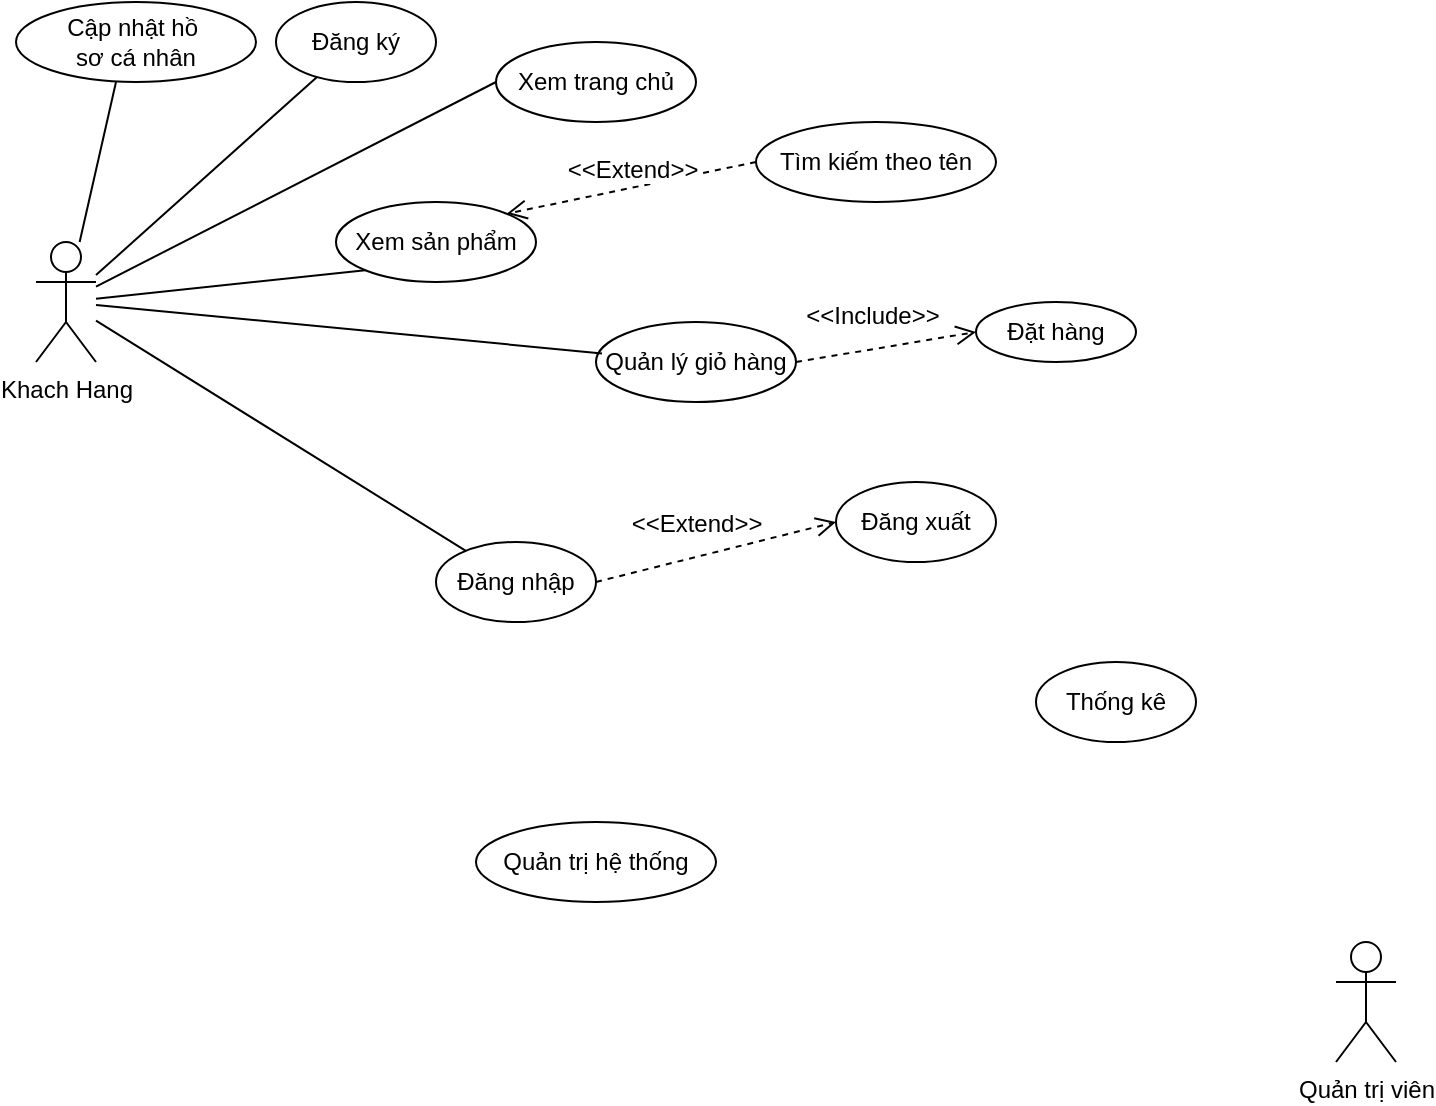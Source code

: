 <mxfile version="20.3.0" type="device"><diagram id="Dc9OP__zKSaLxlEuvdSV" name="Page-1"><mxGraphModel dx="1187" dy="625" grid="1" gridSize="10" guides="1" tooltips="1" connect="1" arrows="1" fold="1" page="1" pageScale="1" pageWidth="850" pageHeight="1100" math="0" shadow="0"><root><mxCell id="0"/><mxCell id="1" parent="0"/><mxCell id="kielVlRomg8z09FXHdye-1" value="Khach Hang&lt;br&gt;" style="shape=umlActor;verticalLabelPosition=bottom;verticalAlign=top;html=1;outlineConnect=0;" vertex="1" parent="1"><mxGeometry x="80" y="140" width="30" height="60" as="geometry"/></mxCell><mxCell id="kielVlRomg8z09FXHdye-2" value="Đăng ký" style="ellipse;whiteSpace=wrap;html=1;" vertex="1" parent="1"><mxGeometry x="200" y="20" width="80" height="40" as="geometry"/></mxCell><mxCell id="kielVlRomg8z09FXHdye-3" value="Xem sản phẩm" style="ellipse;whiteSpace=wrap;html=1;" vertex="1" parent="1"><mxGeometry x="230" y="120" width="100" height="40" as="geometry"/></mxCell><mxCell id="kielVlRomg8z09FXHdye-4" value="Xem trang chủ&lt;span style=&quot;color: rgba(0, 0, 0, 0); font-family: monospace; font-size: 0px; text-align: start;&quot;&gt;%3CmxGraphModel%3E%3Croot%3E%3CmxCell%20id%3D%220%22%2F%3E%3CmxCell%20id%3D%221%22%20parent%3D%220%22%2F%3E%3CmxCell%20id%3D%222%22%20value%3D%22Xem%20s%E1%BA%A3n%20ph%E1%BA%A9m%22%20style%3D%22ellipse%3BwhiteSpace%3Dwrap%3Bhtml%3D1%3B%22%20vertex%3D%221%22%20parent%3D%221%22%3E%3CmxGeometry%20x%3D%22230%22%20y%3D%22120%22%20width%3D%22100%22%20height%3D%2240%22%20as%3D%22geometry%22%2F%3E%3C%2FmxCell%3E%3C%2Froot%3E%3C%2FmxGraphModel%3E&lt;/span&gt;" style="ellipse;whiteSpace=wrap;html=1;" vertex="1" parent="1"><mxGeometry x="310" y="40" width="100" height="40" as="geometry"/></mxCell><mxCell id="kielVlRomg8z09FXHdye-5" value="Tìm kiếm theo tên" style="ellipse;whiteSpace=wrap;html=1;" vertex="1" parent="1"><mxGeometry x="440" y="80" width="120" height="40" as="geometry"/></mxCell><mxCell id="kielVlRomg8z09FXHdye-6" value="Quản lý giỏ hàng" style="ellipse;whiteSpace=wrap;html=1;" vertex="1" parent="1"><mxGeometry x="360" y="180" width="100" height="40" as="geometry"/></mxCell><mxCell id="kielVlRomg8z09FXHdye-7" value="Đặt hàng" style="ellipse;whiteSpace=wrap;html=1;" vertex="1" parent="1"><mxGeometry x="550" y="170" width="80" height="30" as="geometry"/></mxCell><mxCell id="kielVlRomg8z09FXHdye-8" value="Đăng nhập" style="ellipse;whiteSpace=wrap;html=1;" vertex="1" parent="1"><mxGeometry x="280" y="290" width="80" height="40" as="geometry"/></mxCell><mxCell id="kielVlRomg8z09FXHdye-9" value="Đăng xuất" style="ellipse;whiteSpace=wrap;html=1;" vertex="1" parent="1"><mxGeometry x="480" y="260" width="80" height="40" as="geometry"/></mxCell><mxCell id="kielVlRomg8z09FXHdye-10" value="Cập nhật hồ&amp;nbsp;&lt;br&gt;sơ cá nhân" style="ellipse;whiteSpace=wrap;html=1;strokeColor=default;fontFamily=Helvetica;fontSize=12;fontColor=default;fillColor=default;" vertex="1" parent="1"><mxGeometry x="70" y="20" width="120" height="40" as="geometry"/></mxCell><mxCell id="kielVlRomg8z09FXHdye-11" value="" style="endArrow=none;html=1;rounded=0;fontFamily=Helvetica;fontSize=12;fontColor=default;" edge="1" parent="1" source="kielVlRomg8z09FXHdye-1" target="kielVlRomg8z09FXHdye-2"><mxGeometry width="50" height="50" relative="1" as="geometry"><mxPoint x="330" y="220" as="sourcePoint"/><mxPoint x="380" y="170" as="targetPoint"/></mxGeometry></mxCell><mxCell id="kielVlRomg8z09FXHdye-12" value="" style="endArrow=none;html=1;rounded=0;fontFamily=Helvetica;fontSize=12;fontColor=default;entryX=0.03;entryY=0.393;entryDx=0;entryDy=0;entryPerimeter=0;" edge="1" parent="1" source="kielVlRomg8z09FXHdye-1" target="kielVlRomg8z09FXHdye-6"><mxGeometry width="50" height="50" relative="1" as="geometry"><mxPoint x="120" y="166.552" as="sourcePoint"/><mxPoint x="230.517" y="67.467" as="targetPoint"/></mxGeometry></mxCell><mxCell id="kielVlRomg8z09FXHdye-14" value="" style="endArrow=none;html=1;rounded=0;fontFamily=Helvetica;fontSize=12;fontColor=default;" edge="1" parent="1" source="kielVlRomg8z09FXHdye-1"><mxGeometry width="50" height="50" relative="1" as="geometry"><mxPoint x="140" y="186.552" as="sourcePoint"/><mxPoint x="120" y="60" as="targetPoint"/></mxGeometry></mxCell><mxCell id="kielVlRomg8z09FXHdye-15" value="" style="endArrow=none;html=1;rounded=0;fontFamily=Helvetica;fontSize=12;fontColor=default;" edge="1" parent="1" source="kielVlRomg8z09FXHdye-8" target="kielVlRomg8z09FXHdye-1"><mxGeometry width="50" height="50" relative="1" as="geometry"><mxPoint x="150" y="196.552" as="sourcePoint"/><mxPoint x="260.517" y="97.467" as="targetPoint"/></mxGeometry></mxCell><mxCell id="kielVlRomg8z09FXHdye-16" value="" style="endArrow=none;html=1;rounded=0;fontFamily=Helvetica;fontSize=12;fontColor=default;entryX=0;entryY=1;entryDx=0;entryDy=0;" edge="1" parent="1" source="kielVlRomg8z09FXHdye-1" target="kielVlRomg8z09FXHdye-3"><mxGeometry width="50" height="50" relative="1" as="geometry"><mxPoint x="160" y="206.552" as="sourcePoint"/><mxPoint x="270.517" y="107.467" as="targetPoint"/></mxGeometry></mxCell><mxCell id="kielVlRomg8z09FXHdye-17" value="" style="endArrow=none;html=1;rounded=0;fontFamily=Helvetica;fontSize=12;fontColor=default;entryX=0;entryY=0.5;entryDx=0;entryDy=0;" edge="1" parent="1" source="kielVlRomg8z09FXHdye-1" target="kielVlRomg8z09FXHdye-4"><mxGeometry width="50" height="50" relative="1" as="geometry"><mxPoint x="170" y="216.552" as="sourcePoint"/><mxPoint x="280.517" y="117.467" as="targetPoint"/></mxGeometry></mxCell><mxCell id="kielVlRomg8z09FXHdye-18" value="&amp;lt;&amp;lt;Extend&amp;gt;&amp;gt;" style="html=1;verticalAlign=bottom;endArrow=open;dashed=1;endSize=8;rounded=0;fontFamily=Helvetica;fontSize=12;fontColor=default;entryX=1;entryY=0;entryDx=0;entryDy=0;exitX=0;exitY=0.5;exitDx=0;exitDy=0;" edge="1" parent="1" source="kielVlRomg8z09FXHdye-5" target="kielVlRomg8z09FXHdye-3"><mxGeometry relative="1" as="geometry"><mxPoint x="410" y="130" as="sourcePoint"/><mxPoint x="330" y="130" as="targetPoint"/></mxGeometry></mxCell><mxCell id="kielVlRomg8z09FXHdye-19" value="&amp;lt;&amp;lt;Include&amp;gt;&amp;gt;" style="html=1;verticalAlign=bottom;endArrow=open;dashed=1;endSize=8;rounded=0;fontFamily=Helvetica;fontSize=12;fontColor=default;entryX=0;entryY=0.5;entryDx=0;entryDy=0;exitX=1;exitY=0.5;exitDx=0;exitDy=0;" edge="1" parent="1" source="kielVlRomg8z09FXHdye-6" target="kielVlRomg8z09FXHdye-7"><mxGeometry x="-0.127" y="8" relative="1" as="geometry"><mxPoint x="450" y="110" as="sourcePoint"/><mxPoint x="325.355" y="135.858" as="targetPoint"/><mxPoint as="offset"/></mxGeometry></mxCell><mxCell id="kielVlRomg8z09FXHdye-20" value="Quản trị viên" style="shape=umlActor;verticalLabelPosition=bottom;verticalAlign=top;html=1;outlineConnect=0;" vertex="1" parent="1"><mxGeometry x="730" y="490" width="30" height="60" as="geometry"/></mxCell><mxCell id="kielVlRomg8z09FXHdye-21" value="&amp;lt;&amp;lt;Extend&amp;gt;&amp;gt;" style="html=1;verticalAlign=bottom;endArrow=open;dashed=1;endSize=8;rounded=0;fontFamily=Helvetica;fontSize=12;fontColor=default;entryX=0;entryY=0.5;entryDx=0;entryDy=0;exitX=1;exitY=0.5;exitDx=0;exitDy=0;" edge="1" parent="1" source="kielVlRomg8z09FXHdye-8" target="kielVlRomg8z09FXHdye-9"><mxGeometry x="-0.137" y="7" relative="1" as="geometry"><mxPoint x="450" y="110" as="sourcePoint"/><mxPoint x="325.355" y="135.858" as="targetPoint"/><mxPoint as="offset"/></mxGeometry></mxCell><mxCell id="kielVlRomg8z09FXHdye-22" value="Thống kê" style="ellipse;whiteSpace=wrap;html=1;" vertex="1" parent="1"><mxGeometry x="580" y="350" width="80" height="40" as="geometry"/></mxCell><mxCell id="kielVlRomg8z09FXHdye-23" value="Quản trị hệ thống" style="ellipse;whiteSpace=wrap;html=1;" vertex="1" parent="1"><mxGeometry x="300" y="430" width="120" height="40" as="geometry"/></mxCell></root></mxGraphModel></diagram></mxfile>